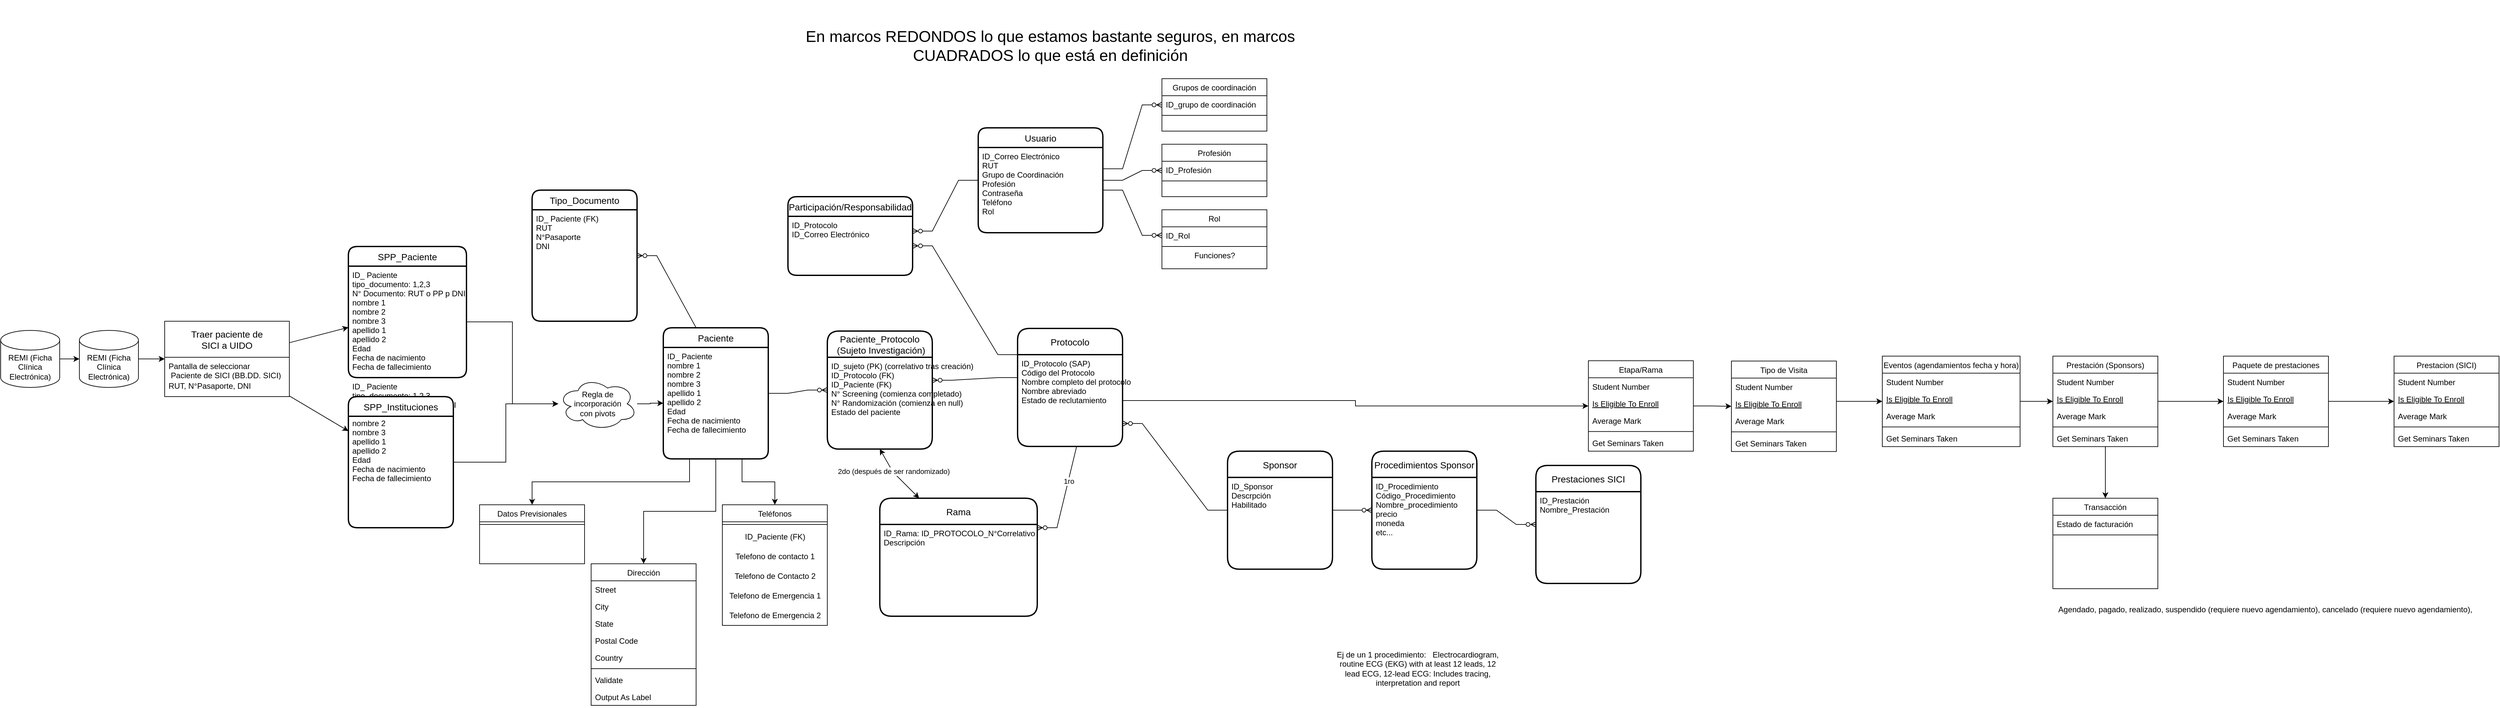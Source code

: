 <mxfile version="20.4.0" type="github">
  <diagram id="C5RBs43oDa-KdzZeNtuy" name="Modelo de datos">
    <mxGraphModel dx="2359" dy="1494" grid="1" gridSize="10" guides="1" tooltips="1" connect="1" arrows="1" fold="1" page="1" pageScale="1" pageWidth="827" pageHeight="1169" math="0" shadow="0">
      <root>
        <mxCell id="WIyWlLk6GJQsqaUBKTNV-0" />
        <mxCell id="WIyWlLk6GJQsqaUBKTNV-1" parent="WIyWlLk6GJQsqaUBKTNV-0" />
        <mxCell id="o2q1ifa4VH7G2egXARDQ-42" style="edgeStyle=orthogonalEdgeStyle;rounded=0;orthogonalLoop=1;jettySize=auto;html=1;exitX=1;exitY=0.5;exitDx=0;exitDy=0;" parent="WIyWlLk6GJQsqaUBKTNV-1" source="6zTSTTlQzJXJBrJj9n_g-30" target="z5YawjzfUHT3OrqKKdno-17" edge="1">
          <mxGeometry relative="1" as="geometry">
            <mxPoint x="850.0" y="588" as="sourcePoint" />
          </mxGeometry>
        </mxCell>
        <mxCell id="o2q1ifa4VH7G2egXARDQ-59" value="" style="edgeStyle=orthogonalEdgeStyle;rounded=0;orthogonalLoop=1;jettySize=auto;html=1;" parent="WIyWlLk6GJQsqaUBKTNV-1" source="zkfFHV4jXpPFQw0GAbJ--6" target="z5YawjzfUHT3OrqKKdno-11" edge="1">
          <mxGeometry relative="1" as="geometry" />
        </mxCell>
        <mxCell id="zkfFHV4jXpPFQw0GAbJ--6" value="Paquete de prestaciones" style="swimlane;fontStyle=0;align=center;verticalAlign=top;childLayout=stackLayout;horizontal=1;startSize=26;horizontalStack=0;resizeParent=1;resizeLast=0;collapsible=1;marginBottom=0;rounded=0;shadow=0;strokeWidth=1;" parent="WIyWlLk6GJQsqaUBKTNV-1" vertex="1">
          <mxGeometry x="2268" y="533.25" width="160" height="138" as="geometry">
            <mxRectangle x="130" y="380" width="160" height="26" as="alternateBounds" />
          </mxGeometry>
        </mxCell>
        <mxCell id="zkfFHV4jXpPFQw0GAbJ--7" value="Student Number" style="text;align=left;verticalAlign=top;spacingLeft=4;spacingRight=4;overflow=hidden;rotatable=0;points=[[0,0.5],[1,0.5]];portConstraint=eastwest;" parent="zkfFHV4jXpPFQw0GAbJ--6" vertex="1">
          <mxGeometry y="26" width="160" height="26" as="geometry" />
        </mxCell>
        <mxCell id="zkfFHV4jXpPFQw0GAbJ--10" value="Is Eligible To Enroll" style="text;align=left;verticalAlign=top;spacingLeft=4;spacingRight=4;overflow=hidden;rotatable=0;points=[[0,0.5],[1,0.5]];portConstraint=eastwest;fontStyle=4" parent="zkfFHV4jXpPFQw0GAbJ--6" vertex="1">
          <mxGeometry y="52" width="160" height="26" as="geometry" />
        </mxCell>
        <mxCell id="zkfFHV4jXpPFQw0GAbJ--8" value="Average Mark" style="text;align=left;verticalAlign=top;spacingLeft=4;spacingRight=4;overflow=hidden;rotatable=0;points=[[0,0.5],[1,0.5]];portConstraint=eastwest;rounded=0;shadow=0;html=0;" parent="zkfFHV4jXpPFQw0GAbJ--6" vertex="1">
          <mxGeometry y="78" width="160" height="26" as="geometry" />
        </mxCell>
        <mxCell id="zkfFHV4jXpPFQw0GAbJ--9" value="" style="line;html=1;strokeWidth=1;align=left;verticalAlign=middle;spacingTop=-1;spacingLeft=3;spacingRight=3;rotatable=0;labelPosition=right;points=[];portConstraint=eastwest;" parent="zkfFHV4jXpPFQw0GAbJ--6" vertex="1">
          <mxGeometry y="104" width="160" height="8" as="geometry" />
        </mxCell>
        <mxCell id="zkfFHV4jXpPFQw0GAbJ--11" value="Get Seminars Taken" style="text;align=left;verticalAlign=top;spacingLeft=4;spacingRight=4;overflow=hidden;rotatable=0;points=[[0,0.5],[1,0.5]];portConstraint=eastwest;" parent="zkfFHV4jXpPFQw0GAbJ--6" vertex="1">
          <mxGeometry y="112" width="160" height="26" as="geometry" />
        </mxCell>
        <mxCell id="zkfFHV4jXpPFQw0GAbJ--17" value="Dirección" style="swimlane;fontStyle=0;align=center;verticalAlign=top;childLayout=stackLayout;horizontal=1;startSize=26;horizontalStack=0;resizeParent=1;resizeLast=0;collapsible=1;marginBottom=0;rounded=0;shadow=0;strokeWidth=1;" parent="WIyWlLk6GJQsqaUBKTNV-1" vertex="1">
          <mxGeometry x="-220" y="850" width="160" height="216" as="geometry">
            <mxRectangle x="550" y="140" width="160" height="26" as="alternateBounds" />
          </mxGeometry>
        </mxCell>
        <mxCell id="zkfFHV4jXpPFQw0GAbJ--18" value="Street" style="text;align=left;verticalAlign=top;spacingLeft=4;spacingRight=4;overflow=hidden;rotatable=0;points=[[0,0.5],[1,0.5]];portConstraint=eastwest;" parent="zkfFHV4jXpPFQw0GAbJ--17" vertex="1">
          <mxGeometry y="26" width="160" height="26" as="geometry" />
        </mxCell>
        <mxCell id="zkfFHV4jXpPFQw0GAbJ--19" value="City" style="text;align=left;verticalAlign=top;spacingLeft=4;spacingRight=4;overflow=hidden;rotatable=0;points=[[0,0.5],[1,0.5]];portConstraint=eastwest;rounded=0;shadow=0;html=0;" parent="zkfFHV4jXpPFQw0GAbJ--17" vertex="1">
          <mxGeometry y="52" width="160" height="26" as="geometry" />
        </mxCell>
        <mxCell id="zkfFHV4jXpPFQw0GAbJ--20" value="State" style="text;align=left;verticalAlign=top;spacingLeft=4;spacingRight=4;overflow=hidden;rotatable=0;points=[[0,0.5],[1,0.5]];portConstraint=eastwest;rounded=0;shadow=0;html=0;" parent="zkfFHV4jXpPFQw0GAbJ--17" vertex="1">
          <mxGeometry y="78" width="160" height="26" as="geometry" />
        </mxCell>
        <mxCell id="zkfFHV4jXpPFQw0GAbJ--21" value="Postal Code" style="text;align=left;verticalAlign=top;spacingLeft=4;spacingRight=4;overflow=hidden;rotatable=0;points=[[0,0.5],[1,0.5]];portConstraint=eastwest;rounded=0;shadow=0;html=0;" parent="zkfFHV4jXpPFQw0GAbJ--17" vertex="1">
          <mxGeometry y="104" width="160" height="26" as="geometry" />
        </mxCell>
        <mxCell id="zkfFHV4jXpPFQw0GAbJ--22" value="Country" style="text;align=left;verticalAlign=top;spacingLeft=4;spacingRight=4;overflow=hidden;rotatable=0;points=[[0,0.5],[1,0.5]];portConstraint=eastwest;rounded=0;shadow=0;html=0;" parent="zkfFHV4jXpPFQw0GAbJ--17" vertex="1">
          <mxGeometry y="130" width="160" height="26" as="geometry" />
        </mxCell>
        <mxCell id="zkfFHV4jXpPFQw0GAbJ--23" value="" style="line;html=1;strokeWidth=1;align=left;verticalAlign=middle;spacingTop=-1;spacingLeft=3;spacingRight=3;rotatable=0;labelPosition=right;points=[];portConstraint=eastwest;" parent="zkfFHV4jXpPFQw0GAbJ--17" vertex="1">
          <mxGeometry y="156" width="160" height="8" as="geometry" />
        </mxCell>
        <mxCell id="zkfFHV4jXpPFQw0GAbJ--24" value="Validate" style="text;align=left;verticalAlign=top;spacingLeft=4;spacingRight=4;overflow=hidden;rotatable=0;points=[[0,0.5],[1,0.5]];portConstraint=eastwest;" parent="zkfFHV4jXpPFQw0GAbJ--17" vertex="1">
          <mxGeometry y="164" width="160" height="26" as="geometry" />
        </mxCell>
        <mxCell id="zkfFHV4jXpPFQw0GAbJ--25" value="Output As Label" style="text;align=left;verticalAlign=top;spacingLeft=4;spacingRight=4;overflow=hidden;rotatable=0;points=[[0,0.5],[1,0.5]];portConstraint=eastwest;" parent="zkfFHV4jXpPFQw0GAbJ--17" vertex="1">
          <mxGeometry y="190" width="160" height="26" as="geometry" />
        </mxCell>
        <mxCell id="z5YawjzfUHT3OrqKKdno-11" value="Prestacion (SICI)" style="swimlane;fontStyle=0;align=center;verticalAlign=top;childLayout=stackLayout;horizontal=1;startSize=26;horizontalStack=0;resizeParent=1;resizeLast=0;collapsible=1;marginBottom=0;rounded=0;shadow=0;strokeWidth=1;" parent="WIyWlLk6GJQsqaUBKTNV-1" vertex="1">
          <mxGeometry x="2528" y="533.25" width="160" height="138" as="geometry">
            <mxRectangle x="130" y="380" width="160" height="26" as="alternateBounds" />
          </mxGeometry>
        </mxCell>
        <mxCell id="z5YawjzfUHT3OrqKKdno-12" value="Student Number" style="text;align=left;verticalAlign=top;spacingLeft=4;spacingRight=4;overflow=hidden;rotatable=0;points=[[0,0.5],[1,0.5]];portConstraint=eastwest;" parent="z5YawjzfUHT3OrqKKdno-11" vertex="1">
          <mxGeometry y="26" width="160" height="26" as="geometry" />
        </mxCell>
        <mxCell id="z5YawjzfUHT3OrqKKdno-13" value="Is Eligible To Enroll" style="text;align=left;verticalAlign=top;spacingLeft=4;spacingRight=4;overflow=hidden;rotatable=0;points=[[0,0.5],[1,0.5]];portConstraint=eastwest;fontStyle=4" parent="z5YawjzfUHT3OrqKKdno-11" vertex="1">
          <mxGeometry y="52" width="160" height="26" as="geometry" />
        </mxCell>
        <mxCell id="z5YawjzfUHT3OrqKKdno-14" value="Average Mark" style="text;align=left;verticalAlign=top;spacingLeft=4;spacingRight=4;overflow=hidden;rotatable=0;points=[[0,0.5],[1,0.5]];portConstraint=eastwest;rounded=0;shadow=0;html=0;" parent="z5YawjzfUHT3OrqKKdno-11" vertex="1">
          <mxGeometry y="78" width="160" height="26" as="geometry" />
        </mxCell>
        <mxCell id="z5YawjzfUHT3OrqKKdno-15" value="" style="line;html=1;strokeWidth=1;align=left;verticalAlign=middle;spacingTop=-1;spacingLeft=3;spacingRight=3;rotatable=0;labelPosition=right;points=[];portConstraint=eastwest;" parent="z5YawjzfUHT3OrqKKdno-11" vertex="1">
          <mxGeometry y="104" width="160" height="8" as="geometry" />
        </mxCell>
        <mxCell id="z5YawjzfUHT3OrqKKdno-16" value="Get Seminars Taken" style="text;align=left;verticalAlign=top;spacingLeft=4;spacingRight=4;overflow=hidden;rotatable=0;points=[[0,0.5],[1,0.5]];portConstraint=eastwest;" parent="z5YawjzfUHT3OrqKKdno-11" vertex="1">
          <mxGeometry y="112" width="160" height="26" as="geometry" />
        </mxCell>
        <mxCell id="o2q1ifa4VH7G2egXARDQ-8" value="" style="edgeStyle=orthogonalEdgeStyle;rounded=0;orthogonalLoop=1;jettySize=auto;html=1;" parent="WIyWlLk6GJQsqaUBKTNV-1" source="z5YawjzfUHT3OrqKKdno-17" target="o2q1ifa4VH7G2egXARDQ-2" edge="1">
          <mxGeometry relative="1" as="geometry" />
        </mxCell>
        <mxCell id="z5YawjzfUHT3OrqKKdno-17" value="Etapa/Rama" style="swimlane;fontStyle=0;align=center;verticalAlign=top;childLayout=stackLayout;horizontal=1;startSize=26;horizontalStack=0;resizeParent=1;resizeLast=0;collapsible=1;marginBottom=0;rounded=0;shadow=0;strokeWidth=1;" parent="WIyWlLk6GJQsqaUBKTNV-1" vertex="1">
          <mxGeometry x="1300" y="540.25" width="160" height="138" as="geometry">
            <mxRectangle x="130" y="380" width="160" height="26" as="alternateBounds" />
          </mxGeometry>
        </mxCell>
        <mxCell id="z5YawjzfUHT3OrqKKdno-18" value="Student Number" style="text;align=left;verticalAlign=top;spacingLeft=4;spacingRight=4;overflow=hidden;rotatable=0;points=[[0,0.5],[1,0.5]];portConstraint=eastwest;" parent="z5YawjzfUHT3OrqKKdno-17" vertex="1">
          <mxGeometry y="26" width="160" height="26" as="geometry" />
        </mxCell>
        <mxCell id="z5YawjzfUHT3OrqKKdno-19" value="Is Eligible To Enroll" style="text;align=left;verticalAlign=top;spacingLeft=4;spacingRight=4;overflow=hidden;rotatable=0;points=[[0,0.5],[1,0.5]];portConstraint=eastwest;fontStyle=4" parent="z5YawjzfUHT3OrqKKdno-17" vertex="1">
          <mxGeometry y="52" width="160" height="26" as="geometry" />
        </mxCell>
        <mxCell id="z5YawjzfUHT3OrqKKdno-20" value="Average Mark" style="text;align=left;verticalAlign=top;spacingLeft=4;spacingRight=4;overflow=hidden;rotatable=0;points=[[0,0.5],[1,0.5]];portConstraint=eastwest;rounded=0;shadow=0;html=0;" parent="z5YawjzfUHT3OrqKKdno-17" vertex="1">
          <mxGeometry y="78" width="160" height="26" as="geometry" />
        </mxCell>
        <mxCell id="z5YawjzfUHT3OrqKKdno-21" value="" style="line;html=1;strokeWidth=1;align=left;verticalAlign=middle;spacingTop=-1;spacingLeft=3;spacingRight=3;rotatable=0;labelPosition=right;points=[];portConstraint=eastwest;" parent="z5YawjzfUHT3OrqKKdno-17" vertex="1">
          <mxGeometry y="104" width="160" height="8" as="geometry" />
        </mxCell>
        <mxCell id="z5YawjzfUHT3OrqKKdno-22" value="Get Seminars Taken" style="text;align=left;verticalAlign=top;spacingLeft=4;spacingRight=4;overflow=hidden;rotatable=0;points=[[0,0.5],[1,0.5]];portConstraint=eastwest;" parent="z5YawjzfUHT3OrqKKdno-17" vertex="1">
          <mxGeometry y="112" width="160" height="26" as="geometry" />
        </mxCell>
        <mxCell id="o2q1ifa4VH7G2egXARDQ-2" value="Tipo de Visita" style="swimlane;fontStyle=0;align=center;verticalAlign=top;childLayout=stackLayout;horizontal=1;startSize=26;horizontalStack=0;resizeParent=1;resizeLast=0;collapsible=1;marginBottom=0;rounded=0;shadow=0;strokeWidth=1;" parent="WIyWlLk6GJQsqaUBKTNV-1" vertex="1">
          <mxGeometry x="1518" y="540.75" width="160" height="138" as="geometry">
            <mxRectangle x="130" y="380" width="160" height="26" as="alternateBounds" />
          </mxGeometry>
        </mxCell>
        <mxCell id="o2q1ifa4VH7G2egXARDQ-3" value="Student Number" style="text;align=left;verticalAlign=top;spacingLeft=4;spacingRight=4;overflow=hidden;rotatable=0;points=[[0,0.5],[1,0.5]];portConstraint=eastwest;" parent="o2q1ifa4VH7G2egXARDQ-2" vertex="1">
          <mxGeometry y="26" width="160" height="26" as="geometry" />
        </mxCell>
        <mxCell id="o2q1ifa4VH7G2egXARDQ-4" value="Is Eligible To Enroll" style="text;align=left;verticalAlign=top;spacingLeft=4;spacingRight=4;overflow=hidden;rotatable=0;points=[[0,0.5],[1,0.5]];portConstraint=eastwest;fontStyle=4" parent="o2q1ifa4VH7G2egXARDQ-2" vertex="1">
          <mxGeometry y="52" width="160" height="26" as="geometry" />
        </mxCell>
        <mxCell id="o2q1ifa4VH7G2egXARDQ-5" value="Average Mark" style="text;align=left;verticalAlign=top;spacingLeft=4;spacingRight=4;overflow=hidden;rotatable=0;points=[[0,0.5],[1,0.5]];portConstraint=eastwest;rounded=0;shadow=0;html=0;" parent="o2q1ifa4VH7G2egXARDQ-2" vertex="1">
          <mxGeometry y="78" width="160" height="26" as="geometry" />
        </mxCell>
        <mxCell id="o2q1ifa4VH7G2egXARDQ-6" value="" style="line;html=1;strokeWidth=1;align=left;verticalAlign=middle;spacingTop=-1;spacingLeft=3;spacingRight=3;rotatable=0;labelPosition=right;points=[];portConstraint=eastwest;" parent="o2q1ifa4VH7G2egXARDQ-2" vertex="1">
          <mxGeometry y="104" width="160" height="8" as="geometry" />
        </mxCell>
        <mxCell id="o2q1ifa4VH7G2egXARDQ-7" value="Get Seminars Taken" style="text;align=left;verticalAlign=top;spacingLeft=4;spacingRight=4;overflow=hidden;rotatable=0;points=[[0,0.5],[1,0.5]];portConstraint=eastwest;" parent="o2q1ifa4VH7G2egXARDQ-2" vertex="1">
          <mxGeometry y="112" width="160" height="26" as="geometry" />
        </mxCell>
        <mxCell id="o2q1ifa4VH7G2egXARDQ-58" value="" style="edgeStyle=orthogonalEdgeStyle;rounded=0;orthogonalLoop=1;jettySize=auto;html=1;" parent="WIyWlLk6GJQsqaUBKTNV-1" source="o2q1ifa4VH7G2egXARDQ-9" target="zkfFHV4jXpPFQw0GAbJ--6" edge="1">
          <mxGeometry relative="1" as="geometry" />
        </mxCell>
        <mxCell id="o2q1ifa4VH7G2egXARDQ-9" value="Prestación (Sponsors)" style="swimlane;fontStyle=0;align=center;verticalAlign=top;childLayout=stackLayout;horizontal=1;startSize=26;horizontalStack=0;resizeParent=1;resizeLast=0;collapsible=1;marginBottom=0;rounded=0;shadow=0;strokeWidth=1;" parent="WIyWlLk6GJQsqaUBKTNV-1" vertex="1">
          <mxGeometry x="2008" y="533.25" width="160" height="138" as="geometry">
            <mxRectangle x="130" y="380" width="160" height="26" as="alternateBounds" />
          </mxGeometry>
        </mxCell>
        <mxCell id="o2q1ifa4VH7G2egXARDQ-10" value="Student Number" style="text;align=left;verticalAlign=top;spacingLeft=4;spacingRight=4;overflow=hidden;rotatable=0;points=[[0,0.5],[1,0.5]];portConstraint=eastwest;" parent="o2q1ifa4VH7G2egXARDQ-9" vertex="1">
          <mxGeometry y="26" width="160" height="26" as="geometry" />
        </mxCell>
        <mxCell id="o2q1ifa4VH7G2egXARDQ-11" value="Is Eligible To Enroll" style="text;align=left;verticalAlign=top;spacingLeft=4;spacingRight=4;overflow=hidden;rotatable=0;points=[[0,0.5],[1,0.5]];portConstraint=eastwest;fontStyle=4" parent="o2q1ifa4VH7G2egXARDQ-9" vertex="1">
          <mxGeometry y="52" width="160" height="26" as="geometry" />
        </mxCell>
        <mxCell id="o2q1ifa4VH7G2egXARDQ-12" value="Average Mark" style="text;align=left;verticalAlign=top;spacingLeft=4;spacingRight=4;overflow=hidden;rotatable=0;points=[[0,0.5],[1,0.5]];portConstraint=eastwest;rounded=0;shadow=0;html=0;" parent="o2q1ifa4VH7G2egXARDQ-9" vertex="1">
          <mxGeometry y="78" width="160" height="26" as="geometry" />
        </mxCell>
        <mxCell id="o2q1ifa4VH7G2egXARDQ-13" value="" style="line;html=1;strokeWidth=1;align=left;verticalAlign=middle;spacingTop=-1;spacingLeft=3;spacingRight=3;rotatable=0;labelPosition=right;points=[];portConstraint=eastwest;" parent="o2q1ifa4VH7G2egXARDQ-9" vertex="1">
          <mxGeometry y="104" width="160" height="8" as="geometry" />
        </mxCell>
        <mxCell id="o2q1ifa4VH7G2egXARDQ-14" value="Get Seminars Taken" style="text;align=left;verticalAlign=top;spacingLeft=4;spacingRight=4;overflow=hidden;rotatable=0;points=[[0,0.5],[1,0.5]];portConstraint=eastwest;" parent="o2q1ifa4VH7G2egXARDQ-9" vertex="1">
          <mxGeometry y="112" width="160" height="26" as="geometry" />
        </mxCell>
        <mxCell id="o2q1ifa4VH7G2egXARDQ-44" value="Transacción" style="swimlane;fontStyle=0;align=center;verticalAlign=top;childLayout=stackLayout;horizontal=1;startSize=26;horizontalStack=0;resizeParent=1;resizeLast=0;collapsible=1;marginBottom=0;rounded=0;shadow=0;strokeWidth=1;" parent="WIyWlLk6GJQsqaUBKTNV-1" vertex="1">
          <mxGeometry x="2008" y="750" width="160" height="138" as="geometry">
            <mxRectangle x="130" y="380" width="160" height="26" as="alternateBounds" />
          </mxGeometry>
        </mxCell>
        <mxCell id="o2q1ifa4VH7G2egXARDQ-45" value="Estado de facturación" style="text;align=left;verticalAlign=top;spacingLeft=4;spacingRight=4;overflow=hidden;rotatable=0;points=[[0,0.5],[1,0.5]];portConstraint=eastwest;" parent="o2q1ifa4VH7G2egXARDQ-44" vertex="1">
          <mxGeometry y="26" width="160" height="26" as="geometry" />
        </mxCell>
        <mxCell id="o2q1ifa4VH7G2egXARDQ-48" value="" style="line;html=1;strokeWidth=1;align=left;verticalAlign=middle;spacingTop=-1;spacingLeft=3;spacingRight=3;rotatable=0;labelPosition=right;points=[];portConstraint=eastwest;" parent="o2q1ifa4VH7G2egXARDQ-44" vertex="1">
          <mxGeometry y="52" width="160" height="8" as="geometry" />
        </mxCell>
        <mxCell id="o2q1ifa4VH7G2egXARDQ-54" value="Agendado, pagado, realizado, suspendido (requiere nuevo agendamiento), cancelado (requiere nuevo agendamiento),&amp;nbsp;" style="text;html=1;align=center;verticalAlign=middle;resizable=0;points=[];autosize=1;strokeColor=none;fillColor=none;" parent="WIyWlLk6GJQsqaUBKTNV-1" vertex="1">
          <mxGeometry x="2008" y="910" width="650" height="20" as="geometry" />
        </mxCell>
        <mxCell id="o2q1ifa4VH7G2egXARDQ-69" value="Grupos de coordinación&#xa;" style="swimlane;fontStyle=0;align=center;verticalAlign=top;childLayout=stackLayout;horizontal=1;startSize=26;horizontalStack=0;resizeParent=1;resizeLast=0;collapsible=1;marginBottom=0;rounded=0;shadow=0;strokeWidth=1;" parent="WIyWlLk6GJQsqaUBKTNV-1" vertex="1">
          <mxGeometry x="650" y="110" width="160" height="80" as="geometry">
            <mxRectangle x="340" y="380" width="170" height="26" as="alternateBounds" />
          </mxGeometry>
        </mxCell>
        <mxCell id="o2q1ifa4VH7G2egXARDQ-70" value="ID_grupo de coordinación" style="text;align=left;verticalAlign=top;spacingLeft=4;spacingRight=4;overflow=hidden;rotatable=0;points=[[0,0.5],[1,0.5]];portConstraint=eastwest;" parent="o2q1ifa4VH7G2egXARDQ-69" vertex="1">
          <mxGeometry y="26" width="160" height="26" as="geometry" />
        </mxCell>
        <mxCell id="o2q1ifa4VH7G2egXARDQ-77" value="" style="line;html=1;strokeWidth=1;align=left;verticalAlign=middle;spacingTop=-1;spacingLeft=3;spacingRight=3;rotatable=0;labelPosition=right;points=[];portConstraint=eastwest;" parent="o2q1ifa4VH7G2egXARDQ-69" vertex="1">
          <mxGeometry y="52" width="160" height="8" as="geometry" />
        </mxCell>
        <mxCell id="o2q1ifa4VH7G2egXARDQ-78" value="Profesión" style="swimlane;fontStyle=0;align=center;verticalAlign=top;childLayout=stackLayout;horizontal=1;startSize=26;horizontalStack=0;resizeParent=1;resizeLast=0;collapsible=1;marginBottom=0;rounded=0;shadow=0;strokeWidth=1;" parent="WIyWlLk6GJQsqaUBKTNV-1" vertex="1">
          <mxGeometry x="650" y="210" width="160" height="80" as="geometry">
            <mxRectangle x="340" y="380" width="170" height="26" as="alternateBounds" />
          </mxGeometry>
        </mxCell>
        <mxCell id="o2q1ifa4VH7G2egXARDQ-79" value="ID_Profesión" style="text;align=left;verticalAlign=top;spacingLeft=4;spacingRight=4;overflow=hidden;rotatable=0;points=[[0,0.5],[1,0.5]];portConstraint=eastwest;" parent="o2q1ifa4VH7G2egXARDQ-78" vertex="1">
          <mxGeometry y="26" width="160" height="26" as="geometry" />
        </mxCell>
        <mxCell id="o2q1ifa4VH7G2egXARDQ-80" value="" style="line;html=1;strokeWidth=1;align=left;verticalAlign=middle;spacingTop=-1;spacingLeft=3;spacingRight=3;rotatable=0;labelPosition=right;points=[];portConstraint=eastwest;" parent="o2q1ifa4VH7G2egXARDQ-78" vertex="1">
          <mxGeometry y="52" width="160" height="8" as="geometry" />
        </mxCell>
        <mxCell id="o2q1ifa4VH7G2egXARDQ-81" value="Rol" style="swimlane;fontStyle=0;align=center;verticalAlign=top;childLayout=stackLayout;horizontal=1;startSize=26;horizontalStack=0;resizeParent=1;resizeLast=0;collapsible=1;marginBottom=0;rounded=0;shadow=0;strokeWidth=1;" parent="WIyWlLk6GJQsqaUBKTNV-1" vertex="1">
          <mxGeometry x="650" y="310" width="160" height="90" as="geometry">
            <mxRectangle x="340" y="380" width="170" height="26" as="alternateBounds" />
          </mxGeometry>
        </mxCell>
        <mxCell id="o2q1ifa4VH7G2egXARDQ-82" value="ID_Rol" style="text;align=left;verticalAlign=top;spacingLeft=4;spacingRight=4;overflow=hidden;rotatable=0;points=[[0,0.5],[1,0.5]];portConstraint=eastwest;" parent="o2q1ifa4VH7G2egXARDQ-81" vertex="1">
          <mxGeometry y="26" width="160" height="26" as="geometry" />
        </mxCell>
        <mxCell id="o2q1ifa4VH7G2egXARDQ-83" value="" style="line;html=1;strokeWidth=1;align=left;verticalAlign=middle;spacingTop=-1;spacingLeft=3;spacingRight=3;rotatable=0;labelPosition=right;points=[];portConstraint=eastwest;" parent="o2q1ifa4VH7G2egXARDQ-81" vertex="1">
          <mxGeometry y="52" width="160" height="8" as="geometry" />
        </mxCell>
        <mxCell id="o2q1ifa4VH7G2egXARDQ-98" value="Funciones?" style="text;html=1;align=center;verticalAlign=middle;resizable=0;points=[];autosize=1;strokeColor=none;fillColor=none;" parent="o2q1ifa4VH7G2egXARDQ-81" vertex="1">
          <mxGeometry y="60" width="160" height="20" as="geometry" />
        </mxCell>
        <mxCell id="o2q1ifa4VH7G2egXARDQ-86" value="" style="edgeStyle=entityRelationEdgeStyle;fontSize=12;html=1;endArrow=ERzeroToMany;endFill=1;rounded=0;exitX=1;exitY=0.25;exitDx=0;exitDy=0;" parent="WIyWlLk6GJQsqaUBKTNV-1" source="6zTSTTlQzJXJBrJj9n_g-22" target="o2q1ifa4VH7G2egXARDQ-69" edge="1">
          <mxGeometry width="100" height="100" relative="1" as="geometry">
            <mxPoint x="560" y="258" as="sourcePoint" />
            <mxPoint x="630" y="200" as="targetPoint" />
          </mxGeometry>
        </mxCell>
        <mxCell id="o2q1ifa4VH7G2egXARDQ-87" value="" style="edgeStyle=entityRelationEdgeStyle;fontSize=12;html=1;endArrow=ERzeroToMany;endFill=1;rounded=0;" parent="WIyWlLk6GJQsqaUBKTNV-1" source="6zTSTTlQzJXJBrJj9n_g-21" target="o2q1ifa4VH7G2egXARDQ-78" edge="1">
          <mxGeometry width="100" height="100" relative="1" as="geometry">
            <mxPoint x="590" y="170" as="sourcePoint" />
            <mxPoint x="320" y="210" as="targetPoint" />
          </mxGeometry>
        </mxCell>
        <mxCell id="o2q1ifa4VH7G2egXARDQ-88" value="" style="edgeStyle=entityRelationEdgeStyle;fontSize=12;html=1;endArrow=ERzeroToMany;endFill=1;rounded=0;entryX=0;entryY=0.5;entryDx=0;entryDy=0;exitX=1;exitY=0.5;exitDx=0;exitDy=0;" parent="WIyWlLk6GJQsqaUBKTNV-1" source="6zTSTTlQzJXJBrJj9n_g-22" target="o2q1ifa4VH7G2egXARDQ-82" edge="1">
          <mxGeometry width="100" height="100" relative="1" as="geometry">
            <mxPoint x="560" y="258" as="sourcePoint" />
            <mxPoint x="320" y="320" as="targetPoint" />
          </mxGeometry>
        </mxCell>
        <mxCell id="o2q1ifa4VH7G2egXARDQ-99" value="Participación/Responsabilidad" style="swimlane;childLayout=stackLayout;horizontal=1;startSize=30;horizontalStack=0;rounded=1;fontSize=14;fontStyle=0;strokeWidth=2;resizeParent=0;resizeLast=1;shadow=0;dashed=0;align=center;" parent="WIyWlLk6GJQsqaUBKTNV-1" vertex="1">
          <mxGeometry x="80" y="290" width="190" height="120" as="geometry" />
        </mxCell>
        <mxCell id="o2q1ifa4VH7G2egXARDQ-100" value="ID_Protocolo&#xa;ID_Correo Electrónico" style="align=left;strokeColor=none;fillColor=none;spacingLeft=4;fontSize=12;verticalAlign=top;resizable=0;rotatable=0;part=1;" parent="o2q1ifa4VH7G2egXARDQ-99" vertex="1">
          <mxGeometry y="30" width="190" height="90" as="geometry" />
        </mxCell>
        <mxCell id="o2q1ifa4VH7G2egXARDQ-101" value="" style="edgeStyle=entityRelationEdgeStyle;fontSize=12;html=1;endArrow=ERzeroToMany;endFill=1;rounded=0;entryX=1;entryY=0.25;entryDx=0;entryDy=0;" parent="WIyWlLk6GJQsqaUBKTNV-1" source="6zTSTTlQzJXJBrJj9n_g-21" target="o2q1ifa4VH7G2egXARDQ-100" edge="1">
          <mxGeometry width="100" height="100" relative="1" as="geometry">
            <mxPoint x="450" y="286" as="sourcePoint" />
            <mxPoint x="190" y="370" as="targetPoint" />
          </mxGeometry>
        </mxCell>
        <mxCell id="6zTSTTlQzJXJBrJj9n_g-49" value="" style="edgeStyle=orthogonalEdgeStyle;rounded=0;orthogonalLoop=1;jettySize=auto;html=1;fontSize=24;" parent="WIyWlLk6GJQsqaUBKTNV-1" source="OjmSdSg9R2nAoR8jusWb-0" target="o2q1ifa4VH7G2egXARDQ-9" edge="1">
          <mxGeometry relative="1" as="geometry" />
        </mxCell>
        <mxCell id="OjmSdSg9R2nAoR8jusWb-0" value="Eventos (agendamientos fecha y hora)" style="swimlane;fontStyle=0;align=center;verticalAlign=top;childLayout=stackLayout;horizontal=1;startSize=26;horizontalStack=0;resizeParent=1;resizeLast=0;collapsible=1;marginBottom=0;rounded=0;shadow=0;strokeWidth=1;hachureGap=4;" parent="WIyWlLk6GJQsqaUBKTNV-1" vertex="1">
          <mxGeometry x="1748" y="533.25" width="210" height="138" as="geometry">
            <mxRectangle x="130" y="380" width="160" height="26" as="alternateBounds" />
          </mxGeometry>
        </mxCell>
        <mxCell id="OjmSdSg9R2nAoR8jusWb-1" value="Student Number" style="text;align=left;verticalAlign=top;spacingLeft=4;spacingRight=4;overflow=hidden;rotatable=0;points=[[0,0.5],[1,0.5]];portConstraint=eastwest;" parent="OjmSdSg9R2nAoR8jusWb-0" vertex="1">
          <mxGeometry y="26" width="210" height="26" as="geometry" />
        </mxCell>
        <mxCell id="OjmSdSg9R2nAoR8jusWb-2" value="Is Eligible To Enroll" style="text;align=left;verticalAlign=top;spacingLeft=4;spacingRight=4;overflow=hidden;rotatable=0;points=[[0,0.5],[1,0.5]];portConstraint=eastwest;fontStyle=4" parent="OjmSdSg9R2nAoR8jusWb-0" vertex="1">
          <mxGeometry y="52" width="210" height="26" as="geometry" />
        </mxCell>
        <mxCell id="OjmSdSg9R2nAoR8jusWb-3" value="Average Mark" style="text;align=left;verticalAlign=top;spacingLeft=4;spacingRight=4;overflow=hidden;rotatable=0;points=[[0,0.5],[1,0.5]];portConstraint=eastwest;rounded=0;shadow=0;html=0;" parent="OjmSdSg9R2nAoR8jusWb-0" vertex="1">
          <mxGeometry y="78" width="210" height="26" as="geometry" />
        </mxCell>
        <mxCell id="OjmSdSg9R2nAoR8jusWb-4" value="" style="line;html=1;strokeWidth=1;align=left;verticalAlign=middle;spacingTop=-1;spacingLeft=3;spacingRight=3;rotatable=0;labelPosition=right;points=[];portConstraint=eastwest;" parent="OjmSdSg9R2nAoR8jusWb-0" vertex="1">
          <mxGeometry y="104" width="210" height="8" as="geometry" />
        </mxCell>
        <mxCell id="OjmSdSg9R2nAoR8jusWb-5" value="Get Seminars Taken" style="text;align=left;verticalAlign=top;spacingLeft=4;spacingRight=4;overflow=hidden;rotatable=0;points=[[0,0.5],[1,0.5]];portConstraint=eastwest;" parent="OjmSdSg9R2nAoR8jusWb-0" vertex="1">
          <mxGeometry y="112" width="210" height="26" as="geometry" />
        </mxCell>
        <mxCell id="6zTSTTlQzJXJBrJj9n_g-6" value="" style="edgeStyle=entityRelationEdgeStyle;fontSize=12;html=1;endArrow=ERzeroToMany;endFill=1;rounded=0;entryX=1;entryY=0.5;entryDx=0;entryDy=0;exitX=0;exitY=0;exitDx=0;exitDy=0;" parent="WIyWlLk6GJQsqaUBKTNV-1" source="6zTSTTlQzJXJBrJj9n_g-30" target="o2q1ifa4VH7G2egXARDQ-100" edge="1">
          <mxGeometry width="100" height="100" relative="1" as="geometry">
            <mxPoint x="690.0" y="532" as="sourcePoint" />
            <mxPoint x="320" y="400" as="targetPoint" />
          </mxGeometry>
        </mxCell>
        <mxCell id="6zTSTTlQzJXJBrJj9n_g-8" value="Paciente" style="swimlane;childLayout=stackLayout;horizontal=1;startSize=30;horizontalStack=0;rounded=1;fontSize=14;fontStyle=0;strokeWidth=2;resizeParent=0;resizeLast=1;shadow=0;dashed=0;align=center;" parent="WIyWlLk6GJQsqaUBKTNV-1" vertex="1">
          <mxGeometry x="-110" y="490" width="160" height="200" as="geometry" />
        </mxCell>
        <mxCell id="6zTSTTlQzJXJBrJj9n_g-9" value="ID_ Paciente&#xa;nombre 1&#xa;nombre 2&#xa;nombre 3&#xa;apellido 1&#xa;apellido 2&#xa;Edad&#xa;Fecha de nacimiento&#xa;Fecha de fallecimiento" style="align=left;strokeColor=none;fillColor=none;spacingLeft=4;fontSize=12;verticalAlign=top;resizable=0;rotatable=0;part=1;" parent="6zTSTTlQzJXJBrJj9n_g-8" vertex="1">
          <mxGeometry y="30" width="160" height="170" as="geometry" />
        </mxCell>
        <mxCell id="6zTSTTlQzJXJBrJj9n_g-10" value="REMI (Ficha Clínica Electrónica)" style="shape=cylinder3;whiteSpace=wrap;html=1;boundedLbl=1;backgroundOutline=1;size=15;" parent="WIyWlLk6GJQsqaUBKTNV-1" vertex="1">
          <mxGeometry x="-1120" y="494" width="90" height="87" as="geometry" />
        </mxCell>
        <mxCell id="6zTSTTlQzJXJBrJj9n_g-11" value="" style="endArrow=classic;html=1;rounded=0;exitX=1;exitY=0.5;exitDx=0;exitDy=0;exitPerimeter=0;" parent="WIyWlLk6GJQsqaUBKTNV-1" source="6zTSTTlQzJXJBrJj9n_g-10" target="oAlLGOrR3hh61o7wbB05-12" edge="1">
          <mxGeometry width="50" height="50" relative="1" as="geometry">
            <mxPoint x="-260" y="710" as="sourcePoint" />
            <mxPoint x="-350" y="581" as="targetPoint" />
          </mxGeometry>
        </mxCell>
        <mxCell id="6zTSTTlQzJXJBrJj9n_g-14" value="Traer paciente de&#xa;SICI a UIDO" style="swimlane;fontStyle=0;childLayout=stackLayout;horizontal=1;startSize=55;horizontalStack=0;resizeParent=1;resizeParentMax=0;resizeLast=0;collapsible=1;marginBottom=0;align=center;fontSize=14;" parent="WIyWlLk6GJQsqaUBKTNV-1" vertex="1">
          <mxGeometry x="-870" y="480" width="190" height="115" as="geometry" />
        </mxCell>
        <mxCell id="6zTSTTlQzJXJBrJj9n_g-15" value="Pantalla de seleccionar&#xa; Paciente de SICI (BB.DD. SICI)" style="text;strokeColor=none;fillColor=none;spacingLeft=4;spacingRight=4;overflow=hidden;rotatable=0;points=[[0,0.5],[1,0.5]];portConstraint=eastwest;fontSize=12;" parent="6zTSTTlQzJXJBrJj9n_g-14" vertex="1">
          <mxGeometry y="55" width="190" height="30" as="geometry" />
        </mxCell>
        <mxCell id="6zTSTTlQzJXJBrJj9n_g-16" value="RUT, N°Pasaporte, DNI" style="text;strokeColor=none;fillColor=none;spacingLeft=4;spacingRight=4;overflow=hidden;rotatable=0;points=[[0,0.5],[1,0.5]];portConstraint=eastwest;fontSize=12;" parent="6zTSTTlQzJXJBrJj9n_g-14" vertex="1">
          <mxGeometry y="85" width="190" height="30" as="geometry" />
        </mxCell>
        <mxCell id="6zTSTTlQzJXJBrJj9n_g-18" value="" style="endArrow=classic;html=1;rounded=0;" parent="WIyWlLk6GJQsqaUBKTNV-1" source="6zTSTTlQzJXJBrJj9n_g-14" target="oAlLGOrR3hh61o7wbB05-26" edge="1">
          <mxGeometry width="50" height="50" relative="1" as="geometry">
            <mxPoint x="-380" y="591" as="sourcePoint" />
            <mxPoint x="-340" y="589.833" as="targetPoint" />
            <Array as="points" />
          </mxGeometry>
        </mxCell>
        <mxCell id="6zTSTTlQzJXJBrJj9n_g-21" value="Usuario" style="swimlane;childLayout=stackLayout;horizontal=1;startSize=30;horizontalStack=0;rounded=1;fontSize=14;fontStyle=0;strokeWidth=2;resizeParent=0;resizeLast=1;shadow=0;dashed=0;align=center;" parent="WIyWlLk6GJQsqaUBKTNV-1" vertex="1">
          <mxGeometry x="370" y="185" width="190" height="160" as="geometry" />
        </mxCell>
        <mxCell id="6zTSTTlQzJXJBrJj9n_g-22" value="ID_Correo Electrónico&#xa;RUT&#xa;Grupo de Coordinación&#xa;Profesión&#xa;Contraseña&#xa;Teléfono&#xa;Rol&#xa;" style="align=left;strokeColor=none;fillColor=none;spacingLeft=4;fontSize=12;verticalAlign=top;resizable=0;rotatable=0;part=1;" parent="6zTSTTlQzJXJBrJj9n_g-21" vertex="1">
          <mxGeometry y="30" width="190" height="130" as="geometry" />
        </mxCell>
        <mxCell id="6zTSTTlQzJXJBrJj9n_g-24" value="Paciente_Protocolo&#xa; (Sujeto Investigación)" style="swimlane;childLayout=stackLayout;horizontal=1;startSize=40;horizontalStack=0;rounded=1;fontSize=14;fontStyle=0;strokeWidth=2;resizeParent=0;resizeLast=1;shadow=0;dashed=0;align=center;" parent="WIyWlLk6GJQsqaUBKTNV-1" vertex="1">
          <mxGeometry x="140" y="495" width="160" height="180" as="geometry" />
        </mxCell>
        <mxCell id="6zTSTTlQzJXJBrJj9n_g-25" value="ID_sujeto (PK) (correlativo tras creación)&#xa;ID_Protocolo (FK)&#xa;ID_Paciente (FK)&#xa;N° Screening (comienza completado)&#xa;N° Randomización (comienza en null)&#xa;Estado del paciente" style="align=left;strokeColor=none;fillColor=none;spacingLeft=4;fontSize=12;verticalAlign=top;resizable=0;rotatable=0;part=1;" parent="6zTSTTlQzJXJBrJj9n_g-24" vertex="1">
          <mxGeometry y="40" width="160" height="140" as="geometry" />
        </mxCell>
        <mxCell id="6zTSTTlQzJXJBrJj9n_g-28" value="&lt;font style=&quot;font-size: 24px;&quot;&gt;En marcos REDONDOS lo que estamos bastante seguros, en marcos CUADRADOS lo que está en definición&lt;/font&gt;" style="text;html=1;strokeColor=none;fillColor=none;align=center;verticalAlign=middle;whiteSpace=wrap;rounded=0;" parent="WIyWlLk6GJQsqaUBKTNV-1" vertex="1">
          <mxGeometry x="70" y="-10" width="820" height="140" as="geometry" />
        </mxCell>
        <mxCell id="6zTSTTlQzJXJBrJj9n_g-29" value="Protocolo" style="swimlane;childLayout=stackLayout;horizontal=1;startSize=40;horizontalStack=0;rounded=1;fontSize=14;fontStyle=0;strokeWidth=2;resizeParent=0;resizeLast=1;shadow=0;dashed=0;align=center;" parent="WIyWlLk6GJQsqaUBKTNV-1" vertex="1">
          <mxGeometry x="430" y="491" width="160" height="180" as="geometry" />
        </mxCell>
        <mxCell id="6zTSTTlQzJXJBrJj9n_g-30" value="ID_Protocolo (SAP)&#xa;Código del Protocolo&#xa;Nombre completo del protocolo&#xa;Nombre abreviado&#xa;Estado de reclutamiento" style="align=left;strokeColor=none;fillColor=none;spacingLeft=4;fontSize=12;verticalAlign=top;resizable=0;rotatable=0;part=1;" parent="6zTSTTlQzJXJBrJj9n_g-29" vertex="1">
          <mxGeometry y="40" width="160" height="140" as="geometry" />
        </mxCell>
        <mxCell id="6zTSTTlQzJXJBrJj9n_g-31" value="" style="edgeStyle=entityRelationEdgeStyle;fontSize=12;html=1;endArrow=ERzeroToMany;endFill=1;rounded=0;entryX=1;entryY=0.25;entryDx=0;entryDy=0;exitX=0;exitY=0.25;exitDx=0;exitDy=0;" parent="WIyWlLk6GJQsqaUBKTNV-1" source="6zTSTTlQzJXJBrJj9n_g-30" target="6zTSTTlQzJXJBrJj9n_g-25" edge="1">
          <mxGeometry width="100" height="100" relative="1" as="geometry">
            <mxPoint x="515.0" y="507" as="sourcePoint" />
            <mxPoint x="415" y="584.5" as="targetPoint" />
          </mxGeometry>
        </mxCell>
        <mxCell id="6zTSTTlQzJXJBrJj9n_g-34" value="Datos Previsionales" style="swimlane;fontStyle=0;align=center;verticalAlign=top;childLayout=stackLayout;horizontal=1;startSize=26;horizontalStack=0;resizeParent=1;resizeLast=0;collapsible=1;marginBottom=0;rounded=0;shadow=0;strokeWidth=1;" parent="WIyWlLk6GJQsqaUBKTNV-1" vertex="1">
          <mxGeometry x="-390" y="760" width="160" height="90" as="geometry">
            <mxRectangle x="550" y="140" width="160" height="26" as="alternateBounds" />
          </mxGeometry>
        </mxCell>
        <mxCell id="6zTSTTlQzJXJBrJj9n_g-40" value="" style="line;html=1;strokeWidth=1;align=left;verticalAlign=middle;spacingTop=-1;spacingLeft=3;spacingRight=3;rotatable=0;labelPosition=right;points=[];portConstraint=eastwest;" parent="6zTSTTlQzJXJBrJj9n_g-34" vertex="1">
          <mxGeometry y="26" width="160" height="8" as="geometry" />
        </mxCell>
        <mxCell id="6zTSTTlQzJXJBrJj9n_g-43" value="Teléfonos" style="swimlane;fontStyle=0;align=center;verticalAlign=top;childLayout=stackLayout;horizontal=1;startSize=26;horizontalStack=0;resizeParent=1;resizeLast=0;collapsible=1;marginBottom=0;rounded=0;shadow=0;strokeWidth=1;" parent="WIyWlLk6GJQsqaUBKTNV-1" vertex="1">
          <mxGeometry x="-20" y="760" width="160" height="184" as="geometry">
            <mxRectangle x="550" y="140" width="160" height="26" as="alternateBounds" />
          </mxGeometry>
        </mxCell>
        <mxCell id="6zTSTTlQzJXJBrJj9n_g-44" value="" style="line;html=1;strokeWidth=1;align=left;verticalAlign=middle;spacingTop=-1;spacingLeft=3;spacingRight=3;rotatable=0;labelPosition=right;points=[];portConstraint=eastwest;" parent="6zTSTTlQzJXJBrJj9n_g-43" vertex="1">
          <mxGeometry y="26" width="160" height="8" as="geometry" />
        </mxCell>
        <mxCell id="oAlLGOrR3hh61o7wbB05-16" value="ID_Paciente (FK)" style="text;html=1;align=center;verticalAlign=middle;resizable=0;points=[];autosize=1;strokeColor=none;fillColor=none;" parent="6zTSTTlQzJXJBrJj9n_g-43" vertex="1">
          <mxGeometry y="34" width="160" height="30" as="geometry" />
        </mxCell>
        <mxCell id="oAlLGOrR3hh61o7wbB05-25" value="Telefono de contacto 1" style="text;html=1;align=center;verticalAlign=middle;resizable=0;points=[];autosize=1;strokeColor=none;fillColor=none;" parent="6zTSTTlQzJXJBrJj9n_g-43" vertex="1">
          <mxGeometry y="64" width="160" height="30" as="geometry" />
        </mxCell>
        <mxCell id="oAlLGOrR3hh61o7wbB05-18" value="Telefono de Contacto 2" style="text;html=1;align=center;verticalAlign=middle;resizable=0;points=[];autosize=1;strokeColor=none;fillColor=none;" parent="6zTSTTlQzJXJBrJj9n_g-43" vertex="1">
          <mxGeometry y="94" width="160" height="30" as="geometry" />
        </mxCell>
        <mxCell id="oAlLGOrR3hh61o7wbB05-19" value="Telefono de Emergencia 1" style="text;html=1;align=center;verticalAlign=middle;resizable=0;points=[];autosize=1;strokeColor=none;fillColor=none;" parent="6zTSTTlQzJXJBrJj9n_g-43" vertex="1">
          <mxGeometry y="124" width="160" height="30" as="geometry" />
        </mxCell>
        <mxCell id="oAlLGOrR3hh61o7wbB05-20" value="Telefono de Emergencia 2" style="text;html=1;align=center;verticalAlign=middle;resizable=0;points=[];autosize=1;strokeColor=none;fillColor=none;" parent="6zTSTTlQzJXJBrJj9n_g-43" vertex="1">
          <mxGeometry y="154" width="160" height="30" as="geometry" />
        </mxCell>
        <mxCell id="6zTSTTlQzJXJBrJj9n_g-45" value="" style="edgeStyle=orthogonalEdgeStyle;rounded=0;orthogonalLoop=1;jettySize=auto;html=1;" parent="WIyWlLk6GJQsqaUBKTNV-1" source="o2q1ifa4VH7G2egXARDQ-9" target="o2q1ifa4VH7G2egXARDQ-44" edge="1">
          <mxGeometry relative="1" as="geometry">
            <mxPoint x="1060" y="780" as="sourcePoint" />
            <mxPoint x="1560" y="837.067" as="targetPoint" />
          </mxGeometry>
        </mxCell>
        <mxCell id="6zTSTTlQzJXJBrJj9n_g-48" value="" style="edgeStyle=orthogonalEdgeStyle;rounded=0;orthogonalLoop=1;jettySize=auto;html=1;fontSize=24;" parent="WIyWlLk6GJQsqaUBKTNV-1" source="o2q1ifa4VH7G2egXARDQ-2" target="OjmSdSg9R2nAoR8jusWb-0" edge="1">
          <mxGeometry relative="1" as="geometry">
            <mxPoint x="1768" y="671.25" as="sourcePoint" />
            <mxPoint x="1718" y="714.317" as="targetPoint" />
            <Array as="points">
              <mxPoint x="1700" y="602.25" />
              <mxPoint x="1700" y="602.25" />
            </Array>
          </mxGeometry>
        </mxCell>
        <mxCell id="Xzh16QiWy02ne4uZyz0x-0" value="" style="edgeStyle=entityRelationEdgeStyle;fontSize=12;html=1;endArrow=ERzeroToMany;endFill=1;rounded=0;" parent="WIyWlLk6GJQsqaUBKTNV-1" source="6zTSTTlQzJXJBrJj9n_g-8" target="6zTSTTlQzJXJBrJj9n_g-24" edge="1">
          <mxGeometry width="100" height="100" relative="1" as="geometry">
            <mxPoint x="340" y="507" as="sourcePoint" />
            <mxPoint x="220" y="556" as="targetPoint" />
          </mxGeometry>
        </mxCell>
        <mxCell id="oAlLGOrR3hh61o7wbB05-0" value="Rama" style="swimlane;childLayout=stackLayout;horizontal=1;startSize=40;horizontalStack=0;rounded=1;fontSize=14;fontStyle=0;strokeWidth=2;resizeParent=0;resizeLast=1;shadow=0;dashed=0;align=center;" parent="WIyWlLk6GJQsqaUBKTNV-1" vertex="1">
          <mxGeometry x="220" y="750" width="240" height="180" as="geometry" />
        </mxCell>
        <mxCell id="oAlLGOrR3hh61o7wbB05-1" value="ID_Rama: ID_PROTOCOLO_N°Correlativo&#xa;Descripción" style="align=left;strokeColor=none;fillColor=none;spacingLeft=4;fontSize=12;verticalAlign=top;resizable=0;rotatable=0;part=1;" parent="oAlLGOrR3hh61o7wbB05-0" vertex="1">
          <mxGeometry y="40" width="240" height="140" as="geometry" />
        </mxCell>
        <mxCell id="oAlLGOrR3hh61o7wbB05-3" value="" style="endArrow=classic;startArrow=classic;html=1;rounded=0;entryX=0.5;entryY=1;entryDx=0;entryDy=0;exitX=0.25;exitY=0;exitDx=0;exitDy=0;" parent="WIyWlLk6GJQsqaUBKTNV-1" source="oAlLGOrR3hh61o7wbB05-0" target="6zTSTTlQzJXJBrJj9n_g-25" edge="1">
          <mxGeometry width="50" height="50" relative="1" as="geometry">
            <mxPoint x="200" y="809" as="sourcePoint" />
            <mxPoint x="270" y="710" as="targetPoint" />
            <Array as="points">
              <mxPoint x="240" y="710" />
            </Array>
          </mxGeometry>
        </mxCell>
        <mxCell id="oAlLGOrR3hh61o7wbB05-4" value="2do (después de ser randomizado)" style="edgeLabel;html=1;align=center;verticalAlign=middle;resizable=0;points=[];" parent="oAlLGOrR3hh61o7wbB05-3" vertex="1" connectable="0">
          <mxGeometry x="0.176" y="-1" relative="1" as="geometry">
            <mxPoint as="offset" />
          </mxGeometry>
        </mxCell>
        <mxCell id="oAlLGOrR3hh61o7wbB05-8" value="" style="edgeStyle=entityRelationEdgeStyle;fontSize=12;html=1;endArrow=ERzeroToMany;endFill=1;rounded=0;exitX=0.75;exitY=1;exitDx=0;exitDy=0;entryX=1;entryY=0.25;entryDx=0;entryDy=0;" parent="WIyWlLk6GJQsqaUBKTNV-1" source="6zTSTTlQzJXJBrJj9n_g-30" target="oAlLGOrR3hh61o7wbB05-0" edge="1">
          <mxGeometry width="100" height="100" relative="1" as="geometry">
            <mxPoint x="450" y="740" as="sourcePoint" />
            <mxPoint x="420" y="790" as="targetPoint" />
          </mxGeometry>
        </mxCell>
        <mxCell id="oAlLGOrR3hh61o7wbB05-9" value="1ro" style="edgeLabel;html=1;align=center;verticalAlign=middle;resizable=0;points=[];" parent="oAlLGOrR3hh61o7wbB05-8" vertex="1" connectable="0">
          <mxGeometry x="-0.099" y="1" relative="1" as="geometry">
            <mxPoint as="offset" />
          </mxGeometry>
        </mxCell>
        <mxCell id="oAlLGOrR3hh61o7wbB05-14" value="" style="edgeStyle=orthogonalEdgeStyle;rounded=0;orthogonalLoop=1;jettySize=auto;html=1;" parent="WIyWlLk6GJQsqaUBKTNV-1" source="oAlLGOrR3hh61o7wbB05-12" target="6zTSTTlQzJXJBrJj9n_g-14" edge="1">
          <mxGeometry relative="1" as="geometry" />
        </mxCell>
        <mxCell id="oAlLGOrR3hh61o7wbB05-12" value="REMI (Ficha Clínica Electrónica)" style="shape=cylinder3;whiteSpace=wrap;html=1;boundedLbl=1;backgroundOutline=1;size=15;" parent="WIyWlLk6GJQsqaUBKTNV-1" vertex="1">
          <mxGeometry x="-1000" y="494" width="90" height="87" as="geometry" />
        </mxCell>
        <mxCell id="oAlLGOrR3hh61o7wbB05-15" value="" style="edgeStyle=orthogonalEdgeStyle;rounded=0;orthogonalLoop=1;jettySize=auto;html=1;exitX=0.75;exitY=1;exitDx=0;exitDy=0;" parent="WIyWlLk6GJQsqaUBKTNV-1" source="6zTSTTlQzJXJBrJj9n_g-9" target="6zTSTTlQzJXJBrJj9n_g-43" edge="1">
          <mxGeometry relative="1" as="geometry" />
        </mxCell>
        <mxCell id="oAlLGOrR3hh61o7wbB05-21" value="Tipo_Documento" style="swimlane;childLayout=stackLayout;horizontal=1;startSize=30;horizontalStack=0;rounded=1;fontSize=14;fontStyle=0;strokeWidth=2;resizeParent=0;resizeLast=1;shadow=0;dashed=0;align=center;" parent="WIyWlLk6GJQsqaUBKTNV-1" vertex="1">
          <mxGeometry x="-310" y="280" width="160" height="200" as="geometry" />
        </mxCell>
        <mxCell id="oAlLGOrR3hh61o7wbB05-22" value="ID_ Paciente (FK)&#xa;RUT&#xa;N°Pasaporte&#xa;DNI&#xa;" style="align=left;strokeColor=none;fillColor=none;spacingLeft=4;fontSize=12;verticalAlign=top;resizable=0;rotatable=0;part=1;" parent="oAlLGOrR3hh61o7wbB05-21" vertex="1">
          <mxGeometry y="30" width="160" height="170" as="geometry" />
        </mxCell>
        <mxCell id="oAlLGOrR3hh61o7wbB05-23" value="" style="edgeStyle=entityRelationEdgeStyle;fontSize=12;html=1;endArrow=ERzeroToMany;endFill=1;rounded=0;exitX=0.5;exitY=0;exitDx=0;exitDy=0;entryX=1;entryY=0.5;entryDx=0;entryDy=0;" parent="WIyWlLk6GJQsqaUBKTNV-1" source="6zTSTTlQzJXJBrJj9n_g-8" target="oAlLGOrR3hh61o7wbB05-21" edge="1">
          <mxGeometry width="100" height="100" relative="1" as="geometry">
            <mxPoint x="-50.0" y="405" as="sourcePoint" />
            <mxPoint x="40.0" y="400" as="targetPoint" />
          </mxGeometry>
        </mxCell>
        <mxCell id="oAlLGOrR3hh61o7wbB05-28" value="" style="edgeStyle=orthogonalEdgeStyle;rounded=0;orthogonalLoop=1;jettySize=auto;html=1;startArrow=none;" parent="WIyWlLk6GJQsqaUBKTNV-1" source="oAlLGOrR3hh61o7wbB05-31" target="6zTSTTlQzJXJBrJj9n_g-9" edge="1">
          <mxGeometry relative="1" as="geometry">
            <mxPoint x="-130" y="594.25" as="sourcePoint" />
          </mxGeometry>
        </mxCell>
        <mxCell id="oAlLGOrR3hh61o7wbB05-26" value="SPP_Paciente" style="swimlane;childLayout=stackLayout;horizontal=1;startSize=30;horizontalStack=0;rounded=1;fontSize=14;fontStyle=0;strokeWidth=2;resizeParent=0;resizeLast=1;shadow=0;dashed=0;align=center;" parent="WIyWlLk6GJQsqaUBKTNV-1" vertex="1">
          <mxGeometry x="-590" y="366" width="180" height="200" as="geometry" />
        </mxCell>
        <mxCell id="oAlLGOrR3hh61o7wbB05-27" value="ID_ Paciente&#xa;tipo_documento: 1,2,3&#xa;N° Documento: RUT o PP p DNI&#xa;nombre 1&#xa;nombre 2&#xa;nombre 3&#xa;apellido 1&#xa;apellido 2&#xa;Edad&#xa;Fecha de nacimiento&#xa;Fecha de fallecimiento" style="align=left;strokeColor=none;fillColor=none;spacingLeft=4;fontSize=12;verticalAlign=top;resizable=0;rotatable=0;part=1;" parent="oAlLGOrR3hh61o7wbB05-26" vertex="1">
          <mxGeometry y="30" width="180" height="170" as="geometry" />
        </mxCell>
        <mxCell id="oAlLGOrR3hh61o7wbB05-41" value="ID_ Paciente&#xa;tipo_documento: 1,2,3&#xa;N° Documento: RUToPPpDNI&#xa;nombre 1&#xa;nombre 2&#xa;nombre 3&#xa;apellido 1&#xa;apellido 2&#xa;Edad&#xa;Fecha de nacimiento&#xa;Fecha de fallecimiento" style="align=left;strokeColor=none;fillColor=none;spacingLeft=4;fontSize=12;verticalAlign=top;resizable=0;rotatable=0;part=1;" parent="oAlLGOrR3hh61o7wbB05-26" vertex="1">
          <mxGeometry y="200" width="180" as="geometry" />
        </mxCell>
        <mxCell id="oAlLGOrR3hh61o7wbB05-31" value="Regla de&lt;br&gt;incorporación&lt;br&gt;con pivots" style="ellipse;shape=cloud;whiteSpace=wrap;html=1;" parent="WIyWlLk6GJQsqaUBKTNV-1" vertex="1">
          <mxGeometry x="-270" y="566" width="120" height="80" as="geometry" />
        </mxCell>
        <mxCell id="oAlLGOrR3hh61o7wbB05-33" style="edgeStyle=orthogonalEdgeStyle;rounded=0;orthogonalLoop=1;jettySize=auto;html=1;" parent="WIyWlLk6GJQsqaUBKTNV-1" source="oAlLGOrR3hh61o7wbB05-27" target="oAlLGOrR3hh61o7wbB05-31" edge="1">
          <mxGeometry relative="1" as="geometry" />
        </mxCell>
        <mxCell id="oAlLGOrR3hh61o7wbB05-35" value="" style="edgeStyle=orthogonalEdgeStyle;rounded=0;orthogonalLoop=1;jettySize=auto;html=1;exitX=0.25;exitY=1;exitDx=0;exitDy=0;entryX=0.5;entryY=0;entryDx=0;entryDy=0;" parent="WIyWlLk6GJQsqaUBKTNV-1" source="6zTSTTlQzJXJBrJj9n_g-9" target="6zTSTTlQzJXJBrJj9n_g-34" edge="1">
          <mxGeometry relative="1" as="geometry">
            <mxPoint x="-20" y="700" as="sourcePoint" />
            <mxPoint x="-70" y="750" as="targetPoint" />
          </mxGeometry>
        </mxCell>
        <mxCell id="oAlLGOrR3hh61o7wbB05-36" style="edgeStyle=orthogonalEdgeStyle;rounded=0;orthogonalLoop=1;jettySize=auto;html=1;" parent="WIyWlLk6GJQsqaUBKTNV-1" source="6zTSTTlQzJXJBrJj9n_g-9" target="zkfFHV4jXpPFQw0GAbJ--17" edge="1">
          <mxGeometry relative="1" as="geometry" />
        </mxCell>
        <mxCell id="oAlLGOrR3hh61o7wbB05-37" value="SPP_Instituciones" style="swimlane;childLayout=stackLayout;horizontal=1;startSize=30;horizontalStack=0;rounded=1;fontSize=14;fontStyle=0;strokeWidth=2;resizeParent=0;resizeLast=1;shadow=0;dashed=0;align=center;" parent="WIyWlLk6GJQsqaUBKTNV-1" vertex="1">
          <mxGeometry x="-590" y="595" width="160" height="200" as="geometry" />
        </mxCell>
        <mxCell id="oAlLGOrR3hh61o7wbB05-39" value="" style="endArrow=classic;html=1;rounded=0;" parent="WIyWlLk6GJQsqaUBKTNV-1" source="6zTSTTlQzJXJBrJj9n_g-14" target="oAlLGOrR3hh61o7wbB05-37" edge="1">
          <mxGeometry width="50" height="50" relative="1" as="geometry">
            <mxPoint x="-490" y="571.14" as="sourcePoint" />
            <mxPoint x="-450" y="581.093" as="targetPoint" />
            <Array as="points" />
          </mxGeometry>
        </mxCell>
        <mxCell id="oAlLGOrR3hh61o7wbB05-40" style="edgeStyle=orthogonalEdgeStyle;rounded=0;orthogonalLoop=1;jettySize=auto;html=1;" parent="WIyWlLk6GJQsqaUBKTNV-1" source="oAlLGOrR3hh61o7wbB05-37" target="oAlLGOrR3hh61o7wbB05-31" edge="1">
          <mxGeometry relative="1" as="geometry">
            <mxPoint x="-420" y="491.0" as="sourcePoint" />
            <mxPoint x="-260.0" y="616.091" as="targetPoint" />
          </mxGeometry>
        </mxCell>
        <mxCell id="Gp6T5dqx23gjAhfC12t_-1" value="Sponsor" style="swimlane;childLayout=stackLayout;horizontal=1;startSize=40;horizontalStack=0;rounded=1;fontSize=14;fontStyle=0;strokeWidth=2;resizeParent=0;resizeLast=1;shadow=0;dashed=0;align=center;" vertex="1" parent="WIyWlLk6GJQsqaUBKTNV-1">
          <mxGeometry x="750" y="678.25" width="160" height="180" as="geometry" />
        </mxCell>
        <mxCell id="Gp6T5dqx23gjAhfC12t_-2" value="ID_Sponsor&#xa;Descrpción&#xa;Habilitado" style="align=left;strokeColor=none;fillColor=none;spacingLeft=4;fontSize=12;verticalAlign=top;resizable=0;rotatable=0;part=1;" vertex="1" parent="Gp6T5dqx23gjAhfC12t_-1">
          <mxGeometry y="40" width="160" height="140" as="geometry" />
        </mxCell>
        <mxCell id="Gp6T5dqx23gjAhfC12t_-4" value="" style="edgeStyle=entityRelationEdgeStyle;fontSize=12;html=1;endArrow=ERzeroToMany;endFill=1;rounded=0;entryX=1;entryY=0.75;entryDx=0;entryDy=0;" edge="1" parent="WIyWlLk6GJQsqaUBKTNV-1" source="Gp6T5dqx23gjAhfC12t_-1" target="6zTSTTlQzJXJBrJj9n_g-30">
          <mxGeometry width="100" height="100" relative="1" as="geometry">
            <mxPoint x="868" y="730" as="sourcePoint" />
            <mxPoint x="738" y="734" as="targetPoint" />
          </mxGeometry>
        </mxCell>
        <mxCell id="Gp6T5dqx23gjAhfC12t_-5" value="Procedimientos Sponsor" style="swimlane;childLayout=stackLayout;horizontal=1;startSize=40;horizontalStack=0;rounded=1;fontSize=14;fontStyle=0;strokeWidth=2;resizeParent=0;resizeLast=1;shadow=0;dashed=0;align=center;" vertex="1" parent="WIyWlLk6GJQsqaUBKTNV-1">
          <mxGeometry x="970" y="678.25" width="160" height="180" as="geometry" />
        </mxCell>
        <mxCell id="Gp6T5dqx23gjAhfC12t_-6" value="ID_Procedimiento&#xa;Código_Procedimiento&#xa;Nombre_procedimiento&#xa;precio&#xa;moneda&#xa;etc..." style="align=left;strokeColor=none;fillColor=none;spacingLeft=4;fontSize=12;verticalAlign=top;resizable=0;rotatable=0;part=1;" vertex="1" parent="Gp6T5dqx23gjAhfC12t_-5">
          <mxGeometry y="40" width="160" height="140" as="geometry" />
        </mxCell>
        <mxCell id="Gp6T5dqx23gjAhfC12t_-7" value="Ej de un 1 procedimiento:&amp;nbsp; &amp;nbsp;Electrocardiogram, routine ECG (EKG) with at least 12 leads, 12 lead ECG, 12-lead ECG: Includes tracing, interpretation and report" style="text;html=1;strokeColor=none;fillColor=none;align=center;verticalAlign=middle;whiteSpace=wrap;rounded=0;" vertex="1" parent="WIyWlLk6GJQsqaUBKTNV-1">
          <mxGeometry x="910" y="960" width="260" height="100" as="geometry" />
        </mxCell>
        <mxCell id="Gp6T5dqx23gjAhfC12t_-8" value="" style="edgeStyle=entityRelationEdgeStyle;fontSize=12;html=1;endArrow=ERzeroToMany;endFill=1;rounded=0;" edge="1" parent="WIyWlLk6GJQsqaUBKTNV-1" source="Gp6T5dqx23gjAhfC12t_-1" target="Gp6T5dqx23gjAhfC12t_-5">
          <mxGeometry width="100" height="100" relative="1" as="geometry">
            <mxPoint x="780" y="1194.0" as="sourcePoint" />
            <mxPoint x="650" y="960" as="targetPoint" />
          </mxGeometry>
        </mxCell>
        <mxCell id="Gp6T5dqx23gjAhfC12t_-9" value="Prestaciones SICI" style="swimlane;childLayout=stackLayout;horizontal=1;startSize=40;horizontalStack=0;rounded=1;fontSize=14;fontStyle=0;strokeWidth=2;resizeParent=0;resizeLast=1;shadow=0;dashed=0;align=center;" vertex="1" parent="WIyWlLk6GJQsqaUBKTNV-1">
          <mxGeometry x="1220" y="700" width="160" height="180" as="geometry" />
        </mxCell>
        <mxCell id="Gp6T5dqx23gjAhfC12t_-10" value="ID_Prestación&#xa;Nombre_Prestación&#xa;" style="align=left;strokeColor=none;fillColor=none;spacingLeft=4;fontSize=12;verticalAlign=top;resizable=0;rotatable=0;part=1;" vertex="1" parent="Gp6T5dqx23gjAhfC12t_-9">
          <mxGeometry y="40" width="160" height="140" as="geometry" />
        </mxCell>
        <mxCell id="Gp6T5dqx23gjAhfC12t_-11" value="" style="edgeStyle=entityRelationEdgeStyle;fontSize=12;html=1;endArrow=ERzeroToMany;endFill=1;rounded=0;" edge="1" parent="WIyWlLk6GJQsqaUBKTNV-1" source="Gp6T5dqx23gjAhfC12t_-5" target="Gp6T5dqx23gjAhfC12t_-9">
          <mxGeometry width="100" height="100" relative="1" as="geometry">
            <mxPoint x="1150" y="778.25" as="sourcePoint" />
            <mxPoint x="1210.0" y="778.25" as="targetPoint" />
          </mxGeometry>
        </mxCell>
      </root>
    </mxGraphModel>
  </diagram>
</mxfile>
